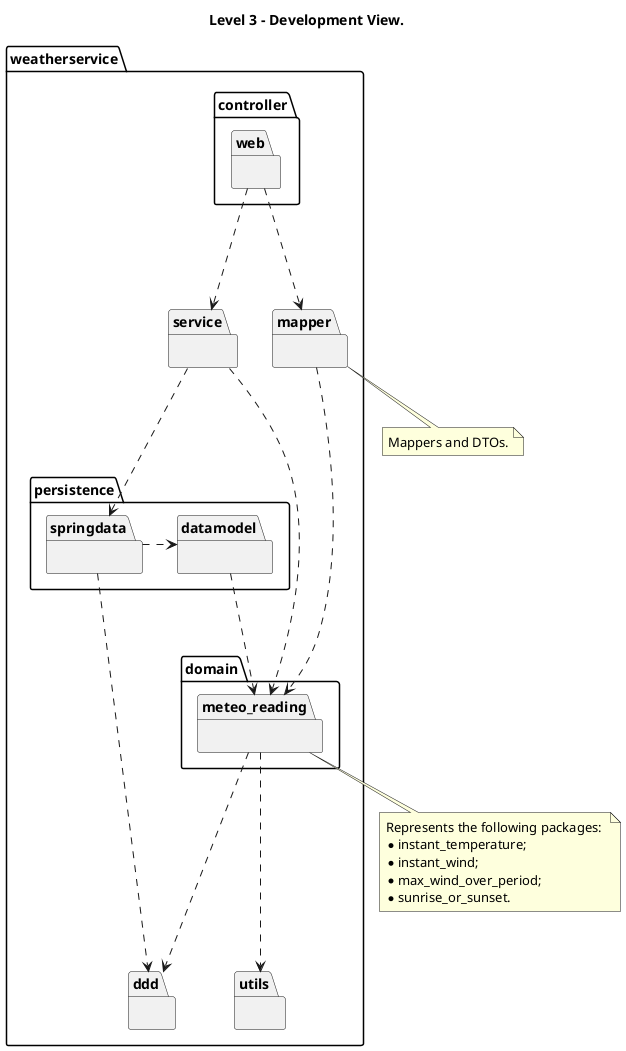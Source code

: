 @startuml
'https://plantuml.com/class-diagram

title Level 3 - Development View.

package weatherservice {
    package controller {
        package web {
        }
    }
    package ddd {
    }
    package domain {
        package meteo_reading {
        }
    }
    package mapper {
    }
    package persistence {
        package datamodel {
        }
        package springdata {
        }
    }
    package service {
    }
    package utils {
    }
}

note "Represents the following packages: \n* instant_temperature; \n* instant_wind; \n* max_wind_over_period; \n* sunrise_or_sunset." as N2
meteo_reading .. N2

note "Mappers and DTOs." as N3
mapper .. N3

web ...> service
web ...> mapper

service ...> meteo_reading
service ...> springdata

meteo_reading ...> utils

mapper ...> meteo_reading

springdata ...> ddd
springdata .> datamodel
meteo_reading ...> ddd

datamodel ...> meteo_reading

@enduml
